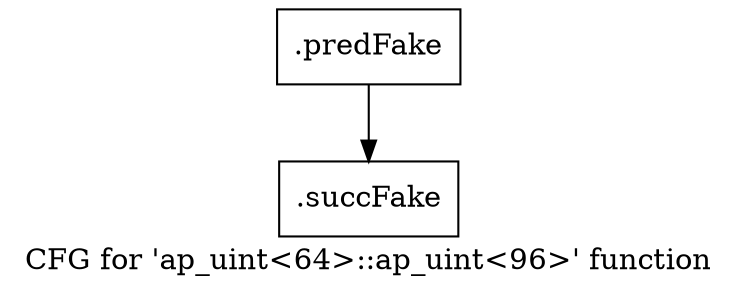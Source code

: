 digraph "CFG for 'ap_uint\<64\>::ap_uint\<96\>' function" {
	label="CFG for 'ap_uint\<64\>::ap_uint\<96\>' function";

	Node0x5e825f0 [shape=record,filename="",linenumber="",label="{.predFake}"];
	Node0x5e825f0 -> Node0x6103dc0[ callList="" memoryops="" filename="/mnt/xilinx/Vitis_HLS/2021.2/include/ap_int.h" execusionnum="1"];
	Node0x6103dc0 [shape=record,filename="/mnt/xilinx/Vitis_HLS/2021.2/include/ap_int.h",linenumber="230",label="{.succFake}"];
}

